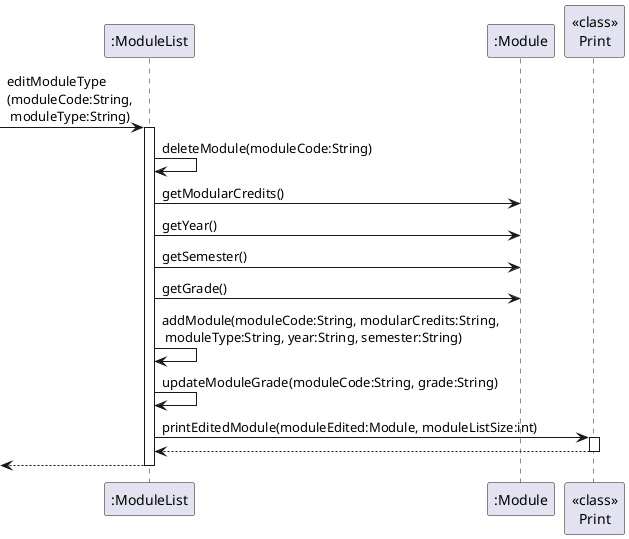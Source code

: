@startuml
participant ":ModuleList" as ML
participant ":Module" as Mod
participant "<<class>>\nPrint" as Print

[->ML : editModuleType\n(moduleCode:String,\n moduleType:String)
 activate ML
        ML -> ML: deleteModule(moduleCode:String)
        ML -> Mod: getModularCredits()
        ML -> Mod: getYear()
        ML -> Mod: getSemester()
        ML -> Mod: getGrade()

        ML -> ML: addModule(moduleCode:String, modularCredits:String,\n moduleType:String, year:String, semester:String)
        ML -> ML: updateModuleGrade(moduleCode:String, grade:String)
        ML -> Print : printEditedModule(moduleEdited:Module, moduleListSize:int)
        activate Print
        Print --> ML
        deactivate Print
ML-->[
deactivate ML
@enduml